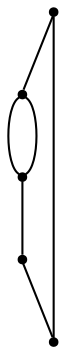 graph {
  node [shape=point,comment="{\"directed\":false,\"doi\":\"10.1007/3-540-36151-0_15\",\"figure\":\"6 (2)\"}"]

  v0 [pos="1375.544834136963,475.55315017700207"]
  v1 [pos="1510.8582814534507,645.2312342325848"]
  v2 [pos="1158.5166931152344,475.5531501770022"]
  v3 [pos="1511.3917032877607,748.8074175516766"]
  v4 [pos="1400.9417215983074,910.9645716349286"]

  v0 -- v2 [id="-1",pos="1375.544834136963,475.55315017700207 1342.0422396355812,461.937897109555 1305.5610802637636,453.17718505859386 1267.0332590738933,453.17718505859386 1228.5040852373277,453.17718505859375 1192.0213967580796,461.9385122679448 1158.5166931152344,475.5531501770022"]
  v1 -- v0 [id="-2",pos="1510.8582814534507,645.2312342325848 1492.1670736128826,571.358745820546 1441.741702539013,509.83474076540324 1375.544834136963,475.55315017700207"]
  v1 -- v3 [id="-4",pos="1510.8582814534507,645.2312342325848 1513.5195291653256,663.6942466959134 1515.7291412353516,682.5276518767535 1515.7291412353516,701.8771998087567 1515.7291412353516,717.9182688082058 1514.2104582224283,733.6047017441713 1511.3917032877607,748.8074175516766"]
  v2 -- v4 [id="-5",pos="1158.5166931152344,475.5531501770022 1075.9732728030683,517.6908581514606 1018.3333079020183,603.0522222374449 1018.3333079020183,701.8771998087567 1018.3333079020183,839.2313512166343 1129.6833038330078,950.5772145589194 1267.0332590738933,950.5772145589194 1316.437179833976,950.5772145589194 1362.475829763206,936.1716773618189 1400.9417215983074,910.9645716349286"]
  v2 -- v0 [id="-6",pos="1158.5166931152344,475.5531501770022 1375.544834136963,475.55315017700207 1375.544834136963,475.55315017700207 1375.544834136963,475.55315017700207"]
  v4 -- v3 [id="-9",pos="1400.9417215983074,910.9645716349286 1457.5114786912789,875.1776356394217 1498.3028911073948,816.918163109772 1511.3917032877607,748.8074175516766"]
}